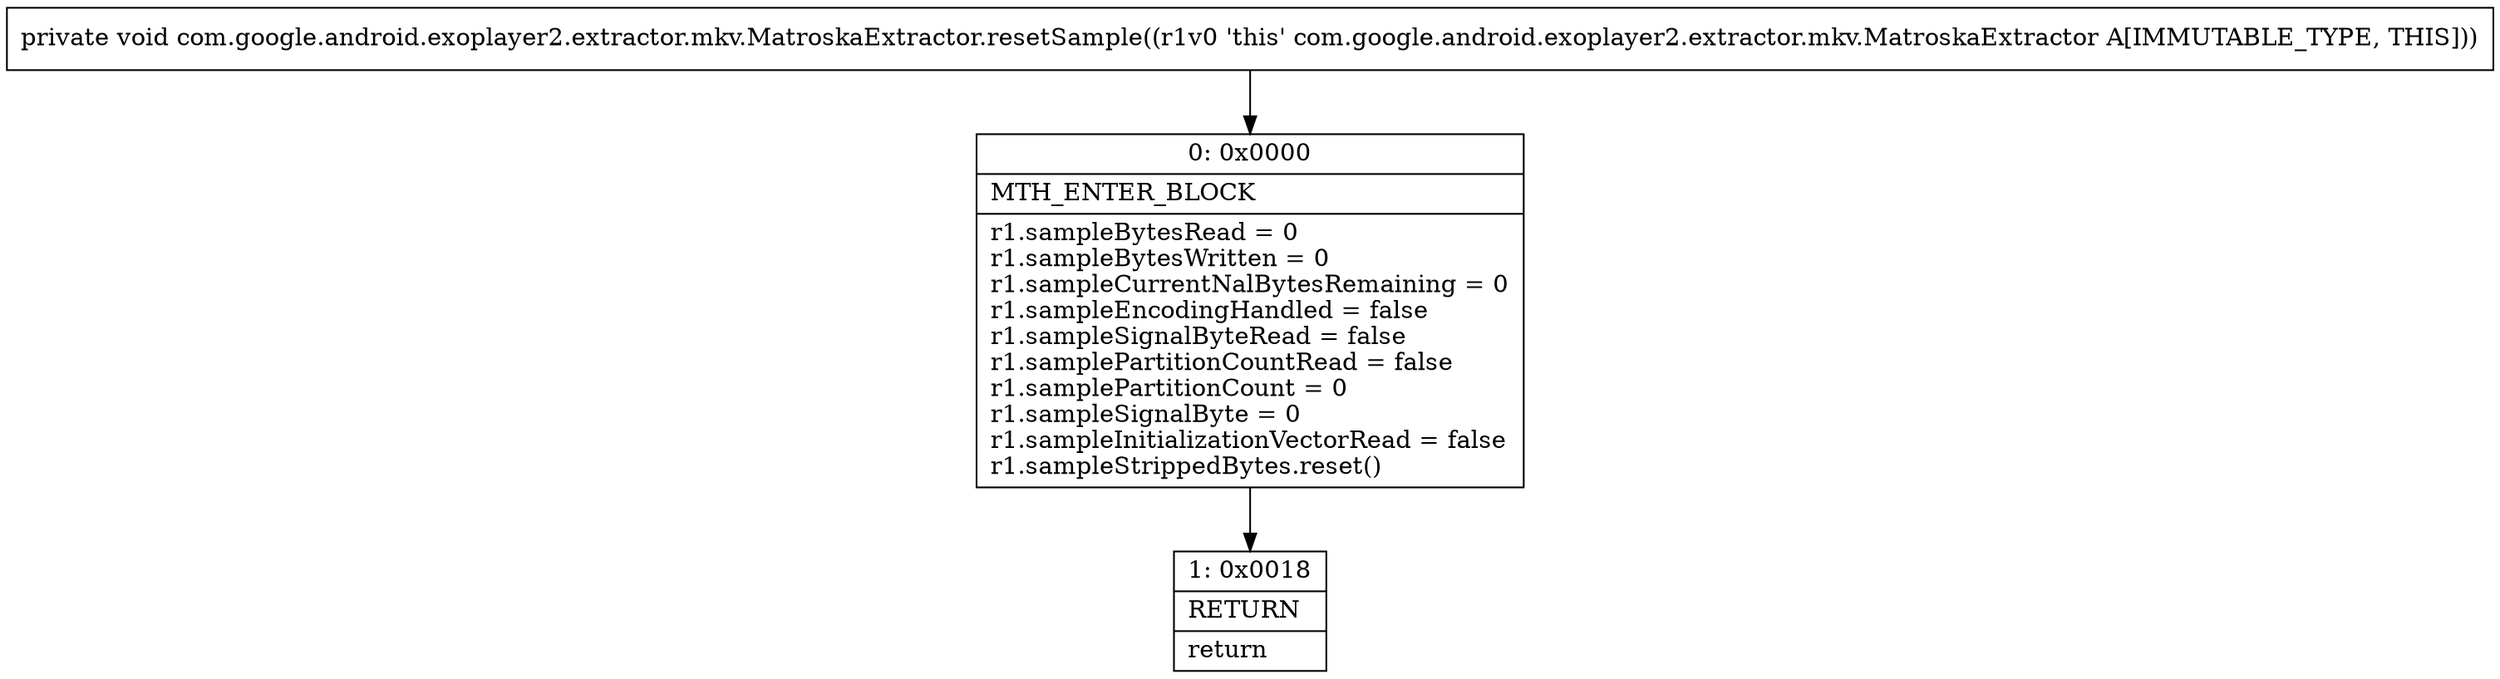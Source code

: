 digraph "CFG forcom.google.android.exoplayer2.extractor.mkv.MatroskaExtractor.resetSample()V" {
Node_0 [shape=record,label="{0\:\ 0x0000|MTH_ENTER_BLOCK\l|r1.sampleBytesRead = 0\lr1.sampleBytesWritten = 0\lr1.sampleCurrentNalBytesRemaining = 0\lr1.sampleEncodingHandled = false\lr1.sampleSignalByteRead = false\lr1.samplePartitionCountRead = false\lr1.samplePartitionCount = 0\lr1.sampleSignalByte = 0\lr1.sampleInitializationVectorRead = false\lr1.sampleStrippedBytes.reset()\l}"];
Node_1 [shape=record,label="{1\:\ 0x0018|RETURN\l|return\l}"];
MethodNode[shape=record,label="{private void com.google.android.exoplayer2.extractor.mkv.MatroskaExtractor.resetSample((r1v0 'this' com.google.android.exoplayer2.extractor.mkv.MatroskaExtractor A[IMMUTABLE_TYPE, THIS])) }"];
MethodNode -> Node_0;
Node_0 -> Node_1;
}

